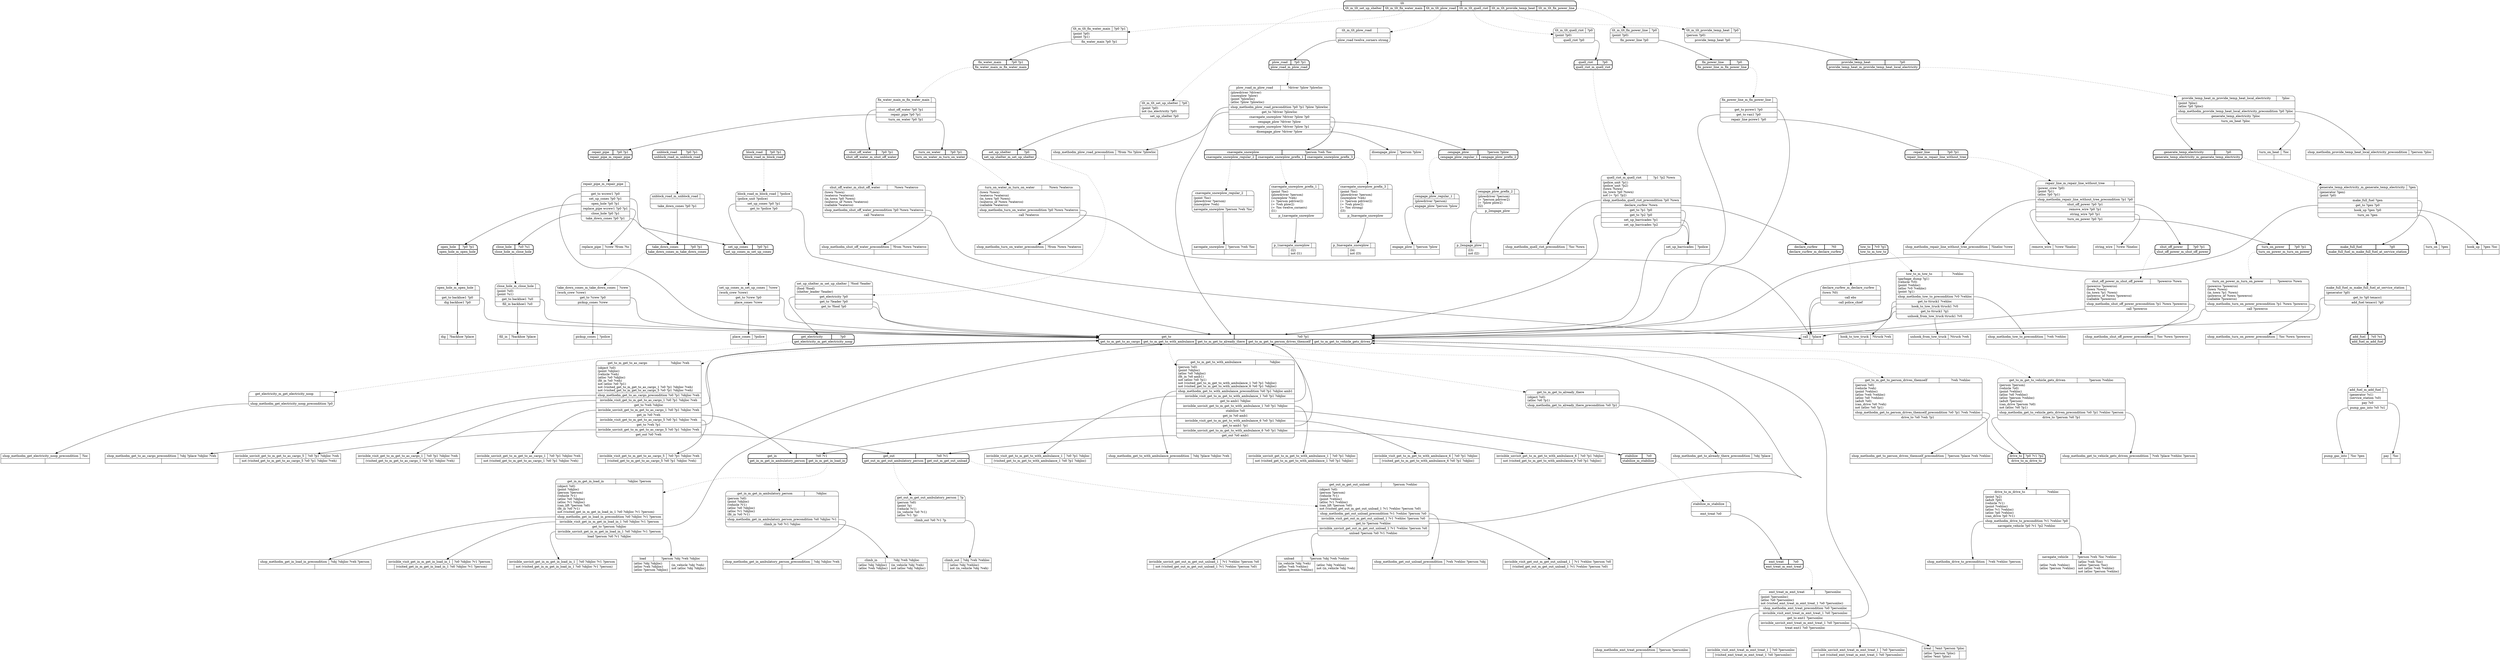 // Generated by Hype
digraph "somedomain" {
  nodesep=1
  ranksep=1
  // Operators
  node [shape=record]
  "navegate_snowplow" [
    label="{{navegate_snowplow|?person ?veh ?loc}|{|}}"
  ]
  "engage_plow" [
    label="{{engage_plow|?person ?plow}|{|}}"
  ]
  "disengage_plow" [
    label="{{disengage_plow|?person ?plow}|{|}}"
  ]
  "navegate_vehicle" [
    label="{{navegate_vehicle|?person ?veh ?loc ?vehloc}|{(atloc ?veh ?vehloc)\l(atloc ?person ?vehloc)\l|(atloc ?veh ?loc)\l(atloc ?person ?loc)\lnot (atloc ?veh ?vehloc)\lnot (atloc ?person ?vehloc)\l}}"
  ]
  "climb_in" [
    label="{{climb_in|?obj ?veh ?objloc}|{(atloc ?obj ?objloc)\l(atloc ?veh ?objloc)\l|(in_vehicle ?obj ?veh)\lnot (atloc ?obj ?objloc)\l}}"
  ]
  "climb_out" [
    label="{{climb_out|?obj ?veh ?vehloc}|{|(atloc ?obj ?vehloc)\lnot (in_vehicle ?obj ?veh)\l}}"
  ]
  "load" [
    label="{{load|?person ?obj ?veh ?objloc}|{(atloc ?obj ?objloc)\l(atloc ?veh ?objloc)\l(atloc ?person ?objloc)\l|(in_vehicle ?obj ?veh)\lnot (atloc ?obj ?objloc)\l}}"
  ]
  "unload" [
    label="{{unload|?person ?obj ?veh ?vehloc}|{(in_vehicle ?obj ?veh)\l(atloc ?veh ?vehloc)\l(atloc ?person ?vehloc)\l|(atloc ?obj ?vehloc)\lnot (in_vehicle ?obj ?veh)\l}}"
  ]
  "treat" [
    label="{{treat|?emt ?person ?ploc}|{(atloc ?person ?ploc)\l(atloc ?emt ?ploc)\l|}}"
  ]
  "call" [
    label="{{call|?place}|{|}}"
  ]
  "remove_wire" [
    label="{{remove_wire|?crew ?lineloc}|{|}}"
  ]
  "string_wire" [
    label="{{string_wire|?crew ?lineloc}|{|}}"
  ]
  "hook_up" [
    label="{{hook_up|?gen ?loc}|{|}}"
  ]
  "turn_on" [
    label="{{turn_on|?gen}|{|}}"
  ]
  "pay" [
    label="{{pay|?loc}|{|}}"
  ]
  "pump_gas_into" [
    label="{{pump_gas_into|?loc ?gen}|{|}}"
  ]
  "turn_on_heat" [
    label="{{turn_on_heat|?loc}|{|}}"
  ]
  "set_up_barricades" [
    label="{{set_up_barricades|?police}|{|}}"
  ]
  "place_cones" [
    label="{{place_cones|?police}|{|}}"
  ]
  "pickup_cones" [
    label="{{pickup_cones|?police}|{|}}"
  ]
  "hook_to_tow_truck" [
    label="{{hook_to_tow_truck|?ttruck ?veh}|{|}}"
  ]
  "unhook_from_tow_truck" [
    label="{{unhook_from_tow_truck|?ttruck ?veh}|{|}}"
  ]
  "dig" [
    label="{{dig|?backhoe ?place}|{|}}"
  ]
  "fill_in" [
    label="{{fill_in|?backhoe ?place}|{|}}"
  ]
  "replace_pipe" [
    label="{{replace_pipe|?crew ?from ?to}|{|}}"
  ]
  "p_1navegate_snowplow" [
    label="{{p_1navegate_snowplow|}|{|(l2)\lnot (l1)\l}}"
  ]
  "p_2engage_plow" [
    label="{{p_2engage_plow|}|{|(l3)\lnot (l2)\l}}"
  ]
  "p_3navegate_snowplow" [
    label="{{p_3navegate_snowplow|}|{|(l4)\lnot (l3)\l}}"
  ]
  "shop_methodm_plow_road_precondition" [
    label="{{shop_methodm_plow_road_precondition|?from ?to ?plow ?plowloc}|{|}}"
  ]
  "shop_methodm_quell_riot_precondition" [
    label="{{shop_methodm_quell_riot_precondition|?loc ?town}|{|}}"
  ]
  "shop_methodm_provide_temp_heat_local_electricity_precondition" [
    label="{{shop_methodm_provide_temp_heat_local_electricity_precondition|?person ?ploc}|{|}}"
  ]
  "shop_methodm_get_electricity_noop_precondition" [
    label="{{shop_methodm_get_electricity_noop_precondition|?loc}|{|}}"
  ]
  "shop_methodm_tow_to_precondition" [
    label="{{shop_methodm_tow_to_precondition|?veh ?vehloc}|{|}}"
  ]
  "shop_methodm_repair_line_without_tree_precondition" [
    label="{{shop_methodm_repair_line_without_tree_precondition|?lineloc ?crew}|{|}}"
  ]
  "shop_methodm_shut_off_power_precondition" [
    label="{{shop_methodm_shut_off_power_precondition|?loc ?town ?powerco}|{|}}"
  ]
  "shop_methodm_turn_on_power_precondition" [
    label="{{shop_methodm_turn_on_power_precondition|?loc ?town ?powerco}|{|}}"
  ]
  "shop_methodm_shut_off_water_precondition" [
    label="{{shop_methodm_shut_off_water_precondition|?from ?town ?waterco}|{|}}"
  ]
  "shop_methodm_turn_on_water_precondition" [
    label="{{shop_methodm_turn_on_water_precondition|?from ?town ?waterco}|{|}}"
  ]
  "shop_methodm_emt_treat_precondition" [
    label="{{shop_methodm_emt_treat_precondition|?person ?personloc}|{|}}"
  ]
  "shop_methodm_get_to_already_there_precondition" [
    label="{{shop_methodm_get_to_already_there_precondition|?obj ?place}|{|}}"
  ]
  "shop_methodm_get_to_person_drives_themself_precondition" [
    label="{{shop_methodm_get_to_person_drives_themself_precondition|?person ?place ?veh ?vehloc}|{|}}"
  ]
  "shop_methodm_get_to_vehicle_gets_driven_precondition" [
    label="{{shop_methodm_get_to_vehicle_gets_driven_precondition|?veh ?place ?vehloc ?person}|{|}}"
  ]
  "shop_methodm_get_to_as_cargo_precondition" [
    label="{{shop_methodm_get_to_as_cargo_precondition|?obj ?place ?objloc ?veh}|{|}}"
  ]
  "shop_methodm_get_to_with_ambulance_precondition" [
    label="{{shop_methodm_get_to_with_ambulance_precondition|?obj ?place ?objloc ?veh}|{|}}"
  ]
  "shop_methodm_drive_to_precondition" [
    label="{{shop_methodm_drive_to_precondition|?veh ?vehloc ?person}|{|}}"
  ]
  "shop_methodm_get_in_ambulatory_person_precondition" [
    label="{{shop_methodm_get_in_ambulatory_person_precondition|?obj ?objloc ?veh}|{|}}"
  ]
  "shop_methodm_get_in_load_in_precondition" [
    label="{{shop_methodm_get_in_load_in_precondition|?obj ?objloc ?veh ?person}|{|}}"
  ]
  "shop_methodm_get_out_unload_precondition" [
    label="{{shop_methodm_get_out_unload_precondition|?veh ?vehloc ?person ?obj}|{|}}"
  ]
  "invisible_visit_get_to_m_get_to_as_cargo_1" [
    label="{{invisible_visit_get_to_m_get_to_as_cargo_1|?o0 ?p1 ?objloc ?veh}|{|(visited_get_to_m_get_to_as_cargo_1 ?o0 ?p1 ?objloc ?veh)\l}}"
  ]
  "invisible_unvisit_get_to_m_get_to_as_cargo_1" [
    label="{{invisible_unvisit_get_to_m_get_to_as_cargo_1|?o0 ?p1 ?objloc ?veh}|{|not (visited_get_to_m_get_to_as_cargo_1 ?o0 ?p1 ?objloc ?veh)\l}}"
  ]
  "invisible_visit_get_in_m_get_in_load_in_1" [
    label="{{invisible_visit_get_in_m_get_in_load_in_1|?o0 ?objloc ?v1 ?person}|{|(visited_get_in_m_get_in_load_in_1 ?o0 ?objloc ?v1 ?person)\l}}"
  ]
  "invisible_unvisit_get_in_m_get_in_load_in_1" [
    label="{{invisible_unvisit_get_in_m_get_in_load_in_1|?o0 ?objloc ?v1 ?person}|{|not (visited_get_in_m_get_in_load_in_1 ?o0 ?objloc ?v1 ?person)\l}}"
  ]
  "invisible_visit_get_to_m_get_to_as_cargo_5" [
    label="{{invisible_visit_get_to_m_get_to_as_cargo_5|?o0 ?p1 ?objloc ?veh}|{|(visited_get_to_m_get_to_as_cargo_5 ?o0 ?p1 ?objloc ?veh)\l}}"
  ]
  "invisible_unvisit_get_to_m_get_to_as_cargo_5" [
    label="{{invisible_unvisit_get_to_m_get_to_as_cargo_5|?o0 ?p1 ?objloc ?veh}|{|not (visited_get_to_m_get_to_as_cargo_5 ?o0 ?p1 ?objloc ?veh)\l}}"
  ]
  "invisible_visit_get_out_m_get_out_unload_1" [
    label="{{invisible_visit_get_out_m_get_out_unload_1|?v1 ?vehloc ?person ?o0}|{|(visited_get_out_m_get_out_unload_1 ?v1 ?vehloc ?person ?o0)\l}}"
  ]
  "invisible_unvisit_get_out_m_get_out_unload_1" [
    label="{{invisible_unvisit_get_out_m_get_out_unload_1|?v1 ?vehloc ?person ?o0}|{|not (visited_get_out_m_get_out_unload_1 ?v1 ?vehloc ?person ?o0)\l}}"
  ]
  "invisible_visit_get_to_m_get_to_with_ambulance_1" [
    label="{{invisible_visit_get_to_m_get_to_with_ambulance_1|?o0 ?p1 ?objloc}|{|(visited_get_to_m_get_to_with_ambulance_1 ?o0 ?p1 ?objloc)\l}}"
  ]
  "invisible_unvisit_get_to_m_get_to_with_ambulance_1" [
    label="{{invisible_unvisit_get_to_m_get_to_with_ambulance_1|?o0 ?p1 ?objloc}|{|not (visited_get_to_m_get_to_with_ambulance_1 ?o0 ?p1 ?objloc)\l}}"
  ]
  "invisible_visit_emt_treat_m_emt_treat_1" [
    label="{{invisible_visit_emt_treat_m_emt_treat_1|?o0 ?personloc}|{|(visited_emt_treat_m_emt_treat_1 ?o0 ?personloc)\l}}"
  ]
  "invisible_unvisit_emt_treat_m_emt_treat_1" [
    label="{{invisible_unvisit_emt_treat_m_emt_treat_1|?o0 ?personloc}|{|not (visited_emt_treat_m_emt_treat_1 ?o0 ?personloc)\l}}"
  ]
  "invisible_visit_get_to_m_get_to_with_ambulance_6" [
    label="{{invisible_visit_get_to_m_get_to_with_ambulance_6|?o0 ?p1 ?objloc}|{|(visited_get_to_m_get_to_with_ambulance_6 ?o0 ?p1 ?objloc)\l}}"
  ]
  "invisible_unvisit_get_to_m_get_to_with_ambulance_6" [
    label="{{invisible_unvisit_get_to_m_get_to_with_ambulance_6|?o0 ?p1 ?objloc}|{|not (visited_get_to_m_get_to_with_ambulance_6 ?o0 ?p1 ?objloc)\l}}"
  ]
  // Methods
  node [shape=Mrecord]
  "tlt" [
    style=bold
    label="{{tlt|}|{<n0>tlt_m_tlt_set_up_shelter|<n1>tlt_m_tlt_fix_water_main|<n2>tlt_m_tlt_plow_road|<n3>tlt_m_tlt_quell_riot|<n4>tlt_m_tlt_provide_temp_heat|<n5>tlt_m_tlt_fix_power_line}}"
  ]
  "label_tlt_m_tlt_set_up_shelter" [
    label="{{tlt_m_tlt_set_up_shelter|?p0}|(point ?p0)\lnot (no_electricity ?p0)\l|<n0>set_up_shelter ?p0}"
  ]
  "tlt":n0 -> "label_tlt_m_tlt_set_up_shelter" [style=dotted]
  "label_tlt_m_tlt_set_up_shelter":n0 -> "set_up_shelter"
  "label_tlt_m_tlt_fix_water_main" [
    label="{{tlt_m_tlt_fix_water_main|?p0 ?p1}|(point ?p0)\l(point ?p1)\l|<n0>fix_water_main ?p0 ?p1}"
  ]
  "tlt":n1 -> "label_tlt_m_tlt_fix_water_main" [style=dotted]
  "label_tlt_m_tlt_fix_water_main":n0 -> "fix_water_main"
  "label_tlt_m_tlt_plow_road" [
    label="{{tlt_m_tlt_plow_road|}||<n0>plow_road twelve_corners strong}"
  ]
  "tlt":n2 -> "label_tlt_m_tlt_plow_road" [style=dotted]
  "label_tlt_m_tlt_plow_road":n0 -> "plow_road"
  "label_tlt_m_tlt_quell_riot" [
    label="{{tlt_m_tlt_quell_riot|?p0}|(point ?p0)\l|<n0>quell_riot ?p0}"
  ]
  "tlt":n3 -> "label_tlt_m_tlt_quell_riot" [style=dotted]
  "label_tlt_m_tlt_quell_riot":n0 -> "quell_riot"
  "label_tlt_m_tlt_provide_temp_heat" [
    label="{{tlt_m_tlt_provide_temp_heat|?p0}|(person ?p0)\l|<n0>provide_temp_heat ?p0}"
  ]
  "tlt":n4 -> "label_tlt_m_tlt_provide_temp_heat" [style=dotted]
  "label_tlt_m_tlt_provide_temp_heat":n0 -> "provide_temp_heat"
  "label_tlt_m_tlt_fix_power_line" [
    label="{{tlt_m_tlt_fix_power_line|?p0}|(point ?p0)\l|<n0>fix_power_line ?p0}"
  ]
  "tlt":n5 -> "label_tlt_m_tlt_fix_power_line" [style=dotted]
  "label_tlt_m_tlt_fix_power_line":n0 -> "fix_power_line"
  "set_up_shelter" [
    style=bold
    label="{{set_up_shelter|?p0}|{<n0>set_up_shelter_m_set_up_shelter}}"
  ]
  "label_set_up_shelter_m_set_up_shelter" [
    label="{{set_up_shelter_m_set_up_shelter|?food ?leader}|(food ?food)\l(shelter_leader ?leader)\l|<n0>get_electricity ?p0|<n1>get_to ?leader ?p0|<n2>get_to ?food ?p0}"
  ]
  "set_up_shelter":n0 -> "label_set_up_shelter_m_set_up_shelter" [style=dotted]
  "label_set_up_shelter_m_set_up_shelter":n0 -> "get_electricity"
  "label_set_up_shelter_m_set_up_shelter":n1 -> "get_to"
  "label_set_up_shelter_m_set_up_shelter":n2 -> "get_to"
  "fix_water_main" [
    style=bold
    label="{{fix_water_main|?p0 ?p1}|{<n0>fix_water_main_m_fix_water_main}}"
  ]
  "label_fix_water_main_m_fix_water_main" [
    label="{{fix_water_main_m_fix_water_main|}||<n0>shut_off_water ?p0 ?p1|<n1>repair_pipe ?p0 ?p1|<n2>turn_on_water ?p0 ?p1}"
  ]
  "fix_water_main":n0 -> "label_fix_water_main_m_fix_water_main" [style=dotted]
  "label_fix_water_main_m_fix_water_main":n0 -> "shut_off_water"
  "label_fix_water_main_m_fix_water_main":n1 -> "repair_pipe"
  "label_fix_water_main_m_fix_water_main":n2 -> "turn_on_water"
  "plow_road" [
    style=bold
    label="{{plow_road|?p0 ?p1}|{<n0>plow_road_m_plow_road}}"
  ]
  "label_plow_road_m_plow_road" [
    label="{{plow_road_m_plow_road|?driver ?plow ?plowloc}|(plowdriver ?driver)\l(snowplow ?plow)\l(point ?plowloc)\l(atloc ?plow ?plowloc)\l|<n0>shop_methodm_plow_road_precondition ?p0 ?p1 ?plow ?plowloc|<n1>get_to ?driver ?plowloc|<n2>cnavegate_snowplow ?driver ?plow ?p0|<n3>cengage_plow ?driver ?plow|<n4>cnavegate_snowplow ?driver ?plow ?p1|<n5>disengage_plow ?driver ?plow}"
  ]
  "plow_road":n0 -> "label_plow_road_m_plow_road" [style=dotted]
  "label_plow_road_m_plow_road":n0 -> "shop_methodm_plow_road_precondition"
  "label_plow_road_m_plow_road":n1 -> "get_to"
  "label_plow_road_m_plow_road":n2 -> "cnavegate_snowplow"
  "label_plow_road_m_plow_road":n3 -> "cengage_plow"
  "label_plow_road_m_plow_road":n4 -> "cnavegate_snowplow"
  "label_plow_road_m_plow_road":n5 -> "disengage_plow"
  "quell_riot" [
    style=bold
    label="{{quell_riot|?p0}|{<n0>quell_riot_m_quell_riot}}"
  ]
  "label_quell_riot_m_quell_riot" [
    label="{{quell_riot_m_quell_riot|?p1 ?p2 ?town}|(police_unit ?p1)\l(police_unit ?p2)\l(town ?town)\l(in_town ?p0 ?town)\lnot (= ?p1 ?p2)\l|<n0>shop_methodm_quell_riot_precondition ?p0 ?town|<n1>declare_curfew ?town|<n2>get_to ?p1 ?p0|<n3>get_to ?p2 ?p0|<n4>set_up_barricades ?p1|<n5>set_up_barricades ?p2}"
  ]
  "quell_riot":n0 -> "label_quell_riot_m_quell_riot" [style=dotted]
  "label_quell_riot_m_quell_riot":n0 -> "shop_methodm_quell_riot_precondition"
  "label_quell_riot_m_quell_riot":n1 -> "declare_curfew"
  "label_quell_riot_m_quell_riot":n2 -> "get_to"
  "label_quell_riot_m_quell_riot":n3 -> "get_to"
  "label_quell_riot_m_quell_riot":n4 -> "set_up_barricades"
  "label_quell_riot_m_quell_riot":n5 -> "set_up_barricades"
  "provide_temp_heat" [
    style=bold
    label="{{provide_temp_heat|?p0}|{<n0>provide_temp_heat_m_provide_temp_heat_local_electricity}}"
  ]
  "label_provide_temp_heat_m_provide_temp_heat_local_electricity" [
    label="{{provide_temp_heat_m_provide_temp_heat_local_electricity|?ploc}|(point ?ploc)\l(atloc ?p0 ?ploc)\l|<n0>shop_methodm_provide_temp_heat_local_electricity_precondition ?p0 ?ploc|<n1>generate_temp_electricity ?ploc|<n2>turn_on_heat ?ploc}"
  ]
  "provide_temp_heat":n0 -> "label_provide_temp_heat_m_provide_temp_heat_local_electricity" [style=dotted]
  "label_provide_temp_heat_m_provide_temp_heat_local_electricity":n0 -> "shop_methodm_provide_temp_heat_local_electricity_precondition"
  "label_provide_temp_heat_m_provide_temp_heat_local_electricity":n1 -> "generate_temp_electricity"
  "label_provide_temp_heat_m_provide_temp_heat_local_electricity":n2 -> "turn_on_heat"
  "fix_power_line" [
    style=bold
    label="{{fix_power_line|?p0}|{<n0>fix_power_line_m_fix_power_line}}"
  ]
  "label_fix_power_line_m_fix_power_line" [
    label="{{fix_power_line_m_fix_power_line|}||<n0>get_to pcrew1 ?p0|<n1>get_to van1 ?p0|<n2>repair_line pcrew1 ?p0}"
  ]
  "fix_power_line":n0 -> "label_fix_power_line_m_fix_power_line" [style=dotted]
  "label_fix_power_line_m_fix_power_line":n0 -> "get_to"
  "label_fix_power_line_m_fix_power_line":n1 -> "get_to"
  "label_fix_power_line_m_fix_power_line":n2 -> "repair_line"
  "turn_on_power" [
    style=bold
    label="{{turn_on_power|?p0 ?p1}|{<n0>turn_on_power_m_turn_on_power}}"
  ]
  "label_turn_on_power_m_turn_on_power" [
    label="{{turn_on_power_m_turn_on_power|?powerco ?town}|(powerco ?powerco)\l(town ?town)\l(in_town ?p1 ?town)\l(powerco_of ?town ?powerco)\l(callable ?powerco)\l|<n0>shop_methodm_turn_on_power_precondition ?p1 ?town ?powerco|<n1>call ?powerco}"
  ]
  "turn_on_power":n0 -> "label_turn_on_power_m_turn_on_power" [style=dotted]
  "label_turn_on_power_m_turn_on_power":n0 -> "shop_methodm_turn_on_power_precondition"
  "label_turn_on_power_m_turn_on_power":n1 -> "call"
  "close_hole" [
    style=bold
    label="{{close_hole|?u0 ?u1}|{<n0>close_hole_m_close_hole}}"
  ]
  "label_close_hole_m_close_hole" [
    label="{{close_hole_m_close_hole|}|(point ?u0)\l(point ?u1)\l|<n0>get_to backhoe1 ?u0|<n1>fill_in backhoe1 ?u0}"
  ]
  "close_hole":n0 -> "label_close_hole_m_close_hole" [style=dotted]
  "label_close_hole_m_close_hole":n0 -> "get_to"
  "label_close_hole_m_close_hole":n1 -> "fill_in"
  "set_up_cones" [
    style=bold
    label="{{set_up_cones|?p0 ?p1}|{<n0>set_up_cones_m_set_up_cones}}"
  ]
  "label_set_up_cones_m_set_up_cones" [
    label="{{set_up_cones_m_set_up_cones|?crew}|(work_crew ?crew)\l|<n0>get_to ?crew ?p0|<n1>place_cones ?crew}"
  ]
  "set_up_cones":n0 -> "label_set_up_cones_m_set_up_cones" [style=dotted]
  "label_set_up_cones_m_set_up_cones":n0 -> "get_to"
  "label_set_up_cones_m_set_up_cones":n1 -> "place_cones"
  "get_in" [
    style=bold
    label="{{get_in|?o0 ?v1}|{<n0>get_in_m_get_in_ambulatory_person|<n1>get_in_m_get_in_load_in}}"
  ]
  "label_get_in_m_get_in_ambulatory_person" [
    label="{{get_in_m_get_in_ambulatory_person|?objloc}|(person ?o0)\l(point ?objloc)\l(vehicle ?v1)\l(atloc ?o0 ?objloc)\l(atloc ?v1 ?objloc)\l(fit_in ?o0 ?v1)\l|<n0>shop_methodm_get_in_ambulatory_person_precondition ?o0 ?objloc ?v1|<n1>climb_in ?o0 ?v1 ?objloc}"
  ]
  "get_in":n0 -> "label_get_in_m_get_in_ambulatory_person" [style=dotted]
  "label_get_in_m_get_in_ambulatory_person":n0 -> "shop_methodm_get_in_ambulatory_person_precondition"
  "label_get_in_m_get_in_ambulatory_person":n1 -> "climb_in"
  "label_get_in_m_get_in_load_in" [
    label="{{get_in_m_get_in_load_in|?objloc ?person}|(object ?o0)\l(point ?objloc)\l(person ?person)\l(vehicle ?v1)\l(atloc ?o0 ?objloc)\l(atloc ?v1 ?objloc)\l(can_lift ?person ?o0)\l(fit_in ?o0 ?v1)\lnot (visited_get_in_m_get_in_load_in_1 ?o0 ?objloc ?v1 ?person)\l|<n0>shop_methodm_get_in_load_in_precondition ?o0 ?objloc ?v1 ?person|<n1>invisible_visit_get_in_m_get_in_load_in_1 ?o0 ?objloc ?v1 ?person|<n2>get_to ?person ?objloc|<n3>invisible_unvisit_get_in_m_get_in_load_in_1 ?o0 ?objloc ?v1 ?person|<n4>load ?person ?o0 ?v1 ?objloc}"
  ]
  "get_in":n1 -> "label_get_in_m_get_in_load_in" [style=dotted]
  "label_get_in_m_get_in_load_in":n0 -> "shop_methodm_get_in_load_in_precondition"
  "label_get_in_m_get_in_load_in":n1 -> "invisible_visit_get_in_m_get_in_load_in_1"
  "label_get_in_m_get_in_load_in":n2 -> "get_to"
  "label_get_in_m_get_in_load_in":n3 -> "invisible_unvisit_get_in_m_get_in_load_in_1"
  "label_get_in_m_get_in_load_in":n4 -> "load"
  "get_to" [
    style=bold
    label="{{get_to|?o0 ?p1}|{<n0>get_to_m_get_to_as_cargo|<n1>get_to_m_get_to_with_ambulance|<n2>get_to_m_get_to_already_there|<n3>get_to_m_get_to_person_drives_themself|<n4>get_to_m_get_to_vehicle_gets_driven}}"
  ]
  "label_get_to_m_get_to_as_cargo" [
    label="{{get_to_m_get_to_as_cargo|?objloc ?veh}|(object ?o0)\l(point ?objloc)\l(vehicle ?veh)\l(atloc ?o0 ?objloc)\l(fit_in ?o0 ?veh)\lnot (atloc ?o0 ?p1)\lnot (visited_get_to_m_get_to_as_cargo_1 ?o0 ?p1 ?objloc ?veh)\lnot (visited_get_to_m_get_to_as_cargo_5 ?o0 ?p1 ?objloc ?veh)\l|<n0>shop_methodm_get_to_as_cargo_precondition ?o0 ?p1 ?objloc ?veh|<n1>invisible_visit_get_to_m_get_to_as_cargo_1 ?o0 ?p1 ?objloc ?veh|<n2>get_to ?veh ?objloc|<n3>invisible_unvisit_get_to_m_get_to_as_cargo_1 ?o0 ?p1 ?objloc ?veh|<n4>get_in ?o0 ?veh|<n5>invisible_visit_get_to_m_get_to_as_cargo_5 ?o0 ?p1 ?objloc ?veh|<n6>get_to ?veh ?p1|<n7>invisible_unvisit_get_to_m_get_to_as_cargo_5 ?o0 ?p1 ?objloc ?veh|<n8>get_out ?o0 ?veh}"
  ]
  "get_to":n0 -> "label_get_to_m_get_to_as_cargo" [style=dotted]
  "label_get_to_m_get_to_as_cargo":n0 -> "shop_methodm_get_to_as_cargo_precondition"
  "label_get_to_m_get_to_as_cargo":n1 -> "invisible_visit_get_to_m_get_to_as_cargo_1"
  "label_get_to_m_get_to_as_cargo":n2 -> "get_to"
  "label_get_to_m_get_to_as_cargo":n3 -> "invisible_unvisit_get_to_m_get_to_as_cargo_1"
  "label_get_to_m_get_to_as_cargo":n4 -> "get_in"
  "label_get_to_m_get_to_as_cargo":n5 -> "invisible_visit_get_to_m_get_to_as_cargo_5"
  "label_get_to_m_get_to_as_cargo":n6 -> "get_to"
  "label_get_to_m_get_to_as_cargo":n7 -> "invisible_unvisit_get_to_m_get_to_as_cargo_5"
  "label_get_to_m_get_to_as_cargo":n8 -> "get_out"
  "label_get_to_m_get_to_with_ambulance" [
    label="{{get_to_m_get_to_with_ambulance|?objloc}|(person ?o0)\l(point ?objloc)\l(atloc ?o0 ?objloc)\l(fit_in ?o0 amb1)\lnot (atloc ?o0 ?p1)\lnot (visited_get_to_m_get_to_with_ambulance_1 ?o0 ?p1 ?objloc)\lnot (visited_get_to_m_get_to_with_ambulance_6 ?o0 ?p1 ?objloc)\l|<n0>shop_methodm_get_to_with_ambulance_precondition ?o0 ?p1 ?objloc amb1|<n1>invisible_visit_get_to_m_get_to_with_ambulance_1 ?o0 ?p1 ?objloc|<n2>get_to amb1 ?objloc|<n3>invisible_unvisit_get_to_m_get_to_with_ambulance_1 ?o0 ?p1 ?objloc|<n4>stabilize ?o0|<n5>get_in ?o0 amb1|<n6>invisible_visit_get_to_m_get_to_with_ambulance_6 ?o0 ?p1 ?objloc|<n7>get_to amb1 ?p1|<n8>invisible_unvisit_get_to_m_get_to_with_ambulance_6 ?o0 ?p1 ?objloc|<n9>get_out ?o0 amb1}"
  ]
  "get_to":n1 -> "label_get_to_m_get_to_with_ambulance" [style=dotted]
  "label_get_to_m_get_to_with_ambulance":n0 -> "shop_methodm_get_to_with_ambulance_precondition"
  "label_get_to_m_get_to_with_ambulance":n1 -> "invisible_visit_get_to_m_get_to_with_ambulance_1"
  "label_get_to_m_get_to_with_ambulance":n2 -> "get_to"
  "label_get_to_m_get_to_with_ambulance":n3 -> "invisible_unvisit_get_to_m_get_to_with_ambulance_1"
  "label_get_to_m_get_to_with_ambulance":n4 -> "stabilize"
  "label_get_to_m_get_to_with_ambulance":n5 -> "get_in"
  "label_get_to_m_get_to_with_ambulance":n6 -> "invisible_visit_get_to_m_get_to_with_ambulance_6"
  "label_get_to_m_get_to_with_ambulance":n7 -> "get_to"
  "label_get_to_m_get_to_with_ambulance":n8 -> "invisible_unvisit_get_to_m_get_to_with_ambulance_6"
  "label_get_to_m_get_to_with_ambulance":n9 -> "get_out"
  "label_get_to_m_get_to_already_there" [
    label="{{get_to_m_get_to_already_there|}|(object ?o0)\l(atloc ?o0 ?p1)\l|<n0>shop_methodm_get_to_already_there_precondition ?o0 ?p1}"
  ]
  "get_to":n2 -> "label_get_to_m_get_to_already_there" [style=dotted]
  "label_get_to_m_get_to_already_there":n0 -> "shop_methodm_get_to_already_there_precondition"
  "label_get_to_m_get_to_person_drives_themself" [
    label="{{get_to_m_get_to_person_drives_themself|?veh ?vehloc}|(person ?o0)\l(vehicle ?veh)\l(point ?vehloc)\l(atloc ?veh ?vehloc)\l(atloc ?o0 ?vehloc)\l(adult ?o0)\l(can_drive ?o0 ?veh)\lnot (atloc ?o0 ?p1)\l|<n0>shop_methodm_get_to_person_drives_themself_precondition ?o0 ?p1 ?veh ?vehloc|<n1>drive_to ?o0 ?veh ?p1}"
  ]
  "get_to":n3 -> "label_get_to_m_get_to_person_drives_themself" [style=dotted]
  "label_get_to_m_get_to_person_drives_themself":n0 -> "shop_methodm_get_to_person_drives_themself_precondition"
  "label_get_to_m_get_to_person_drives_themself":n1 -> "drive_to"
  "label_get_to_m_get_to_vehicle_gets_driven" [
    label="{{get_to_m_get_to_vehicle_gets_driven|?person ?vehloc}|(person ?person)\l(vehicle ?o0)\l(point ?vehloc)\l(atloc ?o0 ?vehloc)\l(atloc ?person ?vehloc)\l(adult ?person)\l(can_drive ?person ?o0)\lnot (atloc ?o0 ?p1)\l|<n0>shop_methodm_get_to_vehicle_gets_driven_precondition ?o0 ?p1 ?vehloc ?person|<n1>drive_to ?person ?o0 ?p1}"
  ]
  "get_to":n4 -> "label_get_to_m_get_to_vehicle_gets_driven" [style=dotted]
  "label_get_to_m_get_to_vehicle_gets_driven":n0 -> "shop_methodm_get_to_vehicle_gets_driven_precondition"
  "label_get_to_m_get_to_vehicle_gets_driven":n1 -> "drive_to"
  "block_road" [
    style=bold
    label="{{block_road|?p0 ?p1}|{<n0>block_road_m_block_road}}"
  ]
  "label_block_road_m_block_road" [
    label="{{block_road_m_block_road|?police}|(police_unit ?police)\l|<n0>set_up_cones ?p0 ?p1|<n1>get_to ?police ?p0}"
  ]
  "block_road":n0 -> "label_block_road_m_block_road" [style=dotted]
  "label_block_road_m_block_road":n0 -> "set_up_cones"
  "label_block_road_m_block_road":n1 -> "get_to"
  "take_down_cones" [
    style=bold
    label="{{take_down_cones|?p0 ?p1}|{<n0>take_down_cones_m_take_down_cones}}"
  ]
  "label_take_down_cones_m_take_down_cones" [
    label="{{take_down_cones_m_take_down_cones|?crew}|(work_crew ?crew)\l|<n0>get_to ?crew ?p0|<n1>pickup_cones ?crew}"
  ]
  "take_down_cones":n0 -> "label_take_down_cones_m_take_down_cones" [style=dotted]
  "label_take_down_cones_m_take_down_cones":n0 -> "get_to"
  "label_take_down_cones_m_take_down_cones":n1 -> "pickup_cones"
  "shut_off_power" [
    style=bold
    label="{{shut_off_power|?p0 ?p1}|{<n0>shut_off_power_m_shut_off_power}}"
  ]
  "label_shut_off_power_m_shut_off_power" [
    label="{{shut_off_power_m_shut_off_power|?powerco ?town}|(powerco ?powerco)\l(town ?town)\l(in_town ?p1 ?town)\l(powerco_of ?town ?powerco)\l(callable ?powerco)\l|<n0>shop_methodm_shut_off_power_precondition ?p1 ?town ?powerco|<n1>call ?powerco}"
  ]
  "shut_off_power":n0 -> "label_shut_off_power_m_shut_off_power" [style=dotted]
  "label_shut_off_power_m_shut_off_power":n0 -> "shop_methodm_shut_off_power_precondition"
  "label_shut_off_power_m_shut_off_power":n1 -> "call"
  "open_hole" [
    style=bold
    label="{{open_hole|?p0 ?p1}|{<n0>open_hole_m_open_hole}}"
  ]
  "label_open_hole_m_open_hole" [
    label="{{open_hole_m_open_hole|}||<n0>get_to backhoe1 ?p0|<n1>dig backhoe1 ?p0}"
  ]
  "open_hole":n0 -> "label_open_hole_m_open_hole" [style=dotted]
  "label_open_hole_m_open_hole":n0 -> "get_to"
  "label_open_hole_m_open_hole":n1 -> "dig"
  "declare_curfew" [
    style=bold
    label="{{declare_curfew|?t0}|{<n0>declare_curfew_m_declare_curfew}}"
  ]
  "label_declare_curfew_m_declare_curfew" [
    label="{{declare_curfew_m_declare_curfew|}|(town ?t0)\l|<n0>call ebs|<n1>call police_chief}"
  ]
  "declare_curfew":n0 -> "label_declare_curfew_m_declare_curfew" [style=dotted]
  "label_declare_curfew_m_declare_curfew":n0 -> "call"
  "label_declare_curfew_m_declare_curfew":n1 -> "call"
  "turn_on_water" [
    style=bold
    label="{{turn_on_water|?p0 ?p1}|{<n0>turn_on_water_m_turn_on_water}}"
  ]
  "label_turn_on_water_m_turn_on_water" [
    label="{{turn_on_water_m_turn_on_water|?town ?waterco}|(town ?town)\l(waterco ?waterco)\l(in_town ?p0 ?town)\l(waterco_of ?town ?waterco)\l(callable ?waterco)\l|<n0>shop_methodm_turn_on_water_precondition ?p0 ?town ?waterco|<n1>call ?waterco}"
  ]
  "turn_on_water":n0 -> "label_turn_on_water_m_turn_on_water" [style=dotted]
  "label_turn_on_water_m_turn_on_water":n0 -> "shop_methodm_turn_on_water_precondition"
  "label_turn_on_water_m_turn_on_water":n1 -> "call"
  "shut_off_water" [
    style=bold
    label="{{shut_off_water|?p0 ?p1}|{<n0>shut_off_water_m_shut_off_water}}"
  ]
  "label_shut_off_water_m_shut_off_water" [
    label="{{shut_off_water_m_shut_off_water|?town ?waterco}|(town ?town)\l(waterco ?waterco)\l(in_town ?p0 ?town)\l(waterco_of ?town ?waterco)\l(callable ?waterco)\l|<n0>shop_methodm_shut_off_water_precondition ?p0 ?town ?waterco|<n1>call ?waterco}"
  ]
  "shut_off_water":n0 -> "label_shut_off_water_m_shut_off_water" [style=dotted]
  "label_shut_off_water_m_shut_off_water":n0 -> "shop_methodm_shut_off_water_precondition"
  "label_shut_off_water_m_shut_off_water":n1 -> "call"
  "drive_to" [
    style=bold
    label="{{drive_to|?p0 ?v1 ?p2}|{<n0>drive_to_m_drive_to}}"
  ]
  "label_drive_to_m_drive_to" [
    label="{{drive_to_m_drive_to|?vehloc}|(point ?p2)\l(adult ?p0)\l(vehicle ?v1)\l(point ?vehloc)\l(atloc ?v1 ?vehloc)\l(atloc ?p0 ?vehloc)\l(can_drive ?p0 ?v1)\l|<n0>shop_methodm_drive_to_precondition ?v1 ?vehloc ?p0|<n1>navegate_vehicle ?p0 ?v1 ?p2 ?vehloc}"
  ]
  "drive_to":n0 -> "label_drive_to_m_drive_to" [style=dotted]
  "label_drive_to_m_drive_to":n0 -> "shop_methodm_drive_to_precondition"
  "label_drive_to_m_drive_to":n1 -> "navegate_vehicle"
  "stabilize" [
    style=bold
    label="{{stabilize|?o0}|{<n0>stabilize_m_stabilize}}"
  ]
  "label_stabilize_m_stabilize" [
    label="{{stabilize_m_stabilize|}||<n0>emt_treat ?o0}"
  ]
  "stabilize":n0 -> "label_stabilize_m_stabilize" [style=dotted]
  "label_stabilize_m_stabilize":n0 -> "emt_treat"
  "unblock_road" [
    style=bold
    label="{{unblock_road|?p0 ?p1}|{<n0>unblock_road_m_unblock_road}}"
  ]
  "label_unblock_road_m_unblock_road" [
    label="{{unblock_road_m_unblock_road|}||<n0>take_down_cones ?p0 ?p1}"
  ]
  "unblock_road":n0 -> "label_unblock_road_m_unblock_road" [style=dotted]
  "label_unblock_road_m_unblock_road":n0 -> "take_down_cones"
  "tow_to" [
    style=bold
    label="{{tow_to|?v0 ?g1}|{<n0>tow_to_m_tow_to}}"
  ]
  "label_tow_to_m_tow_to" [
    label="{{tow_to_m_tow_to|?vehloc}|(garbage_dump ?g1)\l(vehicle ?v0)\l(point ?vehloc)\l(atloc ?v0 ?vehloc)\l(point ?g1)\l|<n0>shop_methodm_tow_to_precondition ?v0 ?vehloc|<n1>get_to ttruck1 ?vehloc|<n2>hook_to_tow_truck ttruck1 ?v0|<n3>get_to ttruck1 ?g1|<n4>unhook_from_tow_truck ttruck1 ?v0}"
  ]
  "tow_to":n0 -> "label_tow_to_m_tow_to" [style=dotted]
  "label_tow_to_m_tow_to":n0 -> "shop_methodm_tow_to_precondition"
  "label_tow_to_m_tow_to":n1 -> "get_to"
  "label_tow_to_m_tow_to":n2 -> "hook_to_tow_truck"
  "label_tow_to_m_tow_to":n3 -> "get_to"
  "label_tow_to_m_tow_to":n4 -> "unhook_from_tow_truck"
  "repair_line" [
    style=bold
    label="{{repair_line|?p0 ?p1}|{<n0>repair_line_m_repair_line_without_tree}}"
  ]
  "label_repair_line_m_repair_line_without_tree" [
    label="{{repair_line_m_repair_line_without_tree|}|(power_crew ?p0)\l(point ?p1)\l(atloc ?p0 ?p1)\l|<n0>shop_methodm_repair_line_without_tree_precondition ?p1 ?p0|<n1>shut_off_power ?p0 ?p1|<n2>remove_wire ?p0 ?p1|<n3>string_wire ?p0 ?p1|<n4>turn_on_power ?p0 ?p1}"
  ]
  "repair_line":n0 -> "label_repair_line_m_repair_line_without_tree" [style=dotted]
  "label_repair_line_m_repair_line_without_tree":n0 -> "shop_methodm_repair_line_without_tree_precondition"
  "label_repair_line_m_repair_line_without_tree":n1 -> "shut_off_power"
  "label_repair_line_m_repair_line_without_tree":n2 -> "remove_wire"
  "label_repair_line_m_repair_line_without_tree":n3 -> "string_wire"
  "label_repair_line_m_repair_line_without_tree":n4 -> "turn_on_power"
  "add_fuel" [
    style=bold
    label="{{add_fuel|?s0 ?o1}|{<n0>add_fuel_m_add_fuel}}"
  ]
  "label_add_fuel_m_add_fuel" [
    label="{{add_fuel_m_add_fuel|}|(generator ?o1)\l(service_station ?s0)\l|<n0>pay ?s0|<n1>pump_gas_into ?s0 ?o1}"
  ]
  "add_fuel":n0 -> "label_add_fuel_m_add_fuel" [style=dotted]
  "label_add_fuel_m_add_fuel":n0 -> "pay"
  "label_add_fuel_m_add_fuel":n1 -> "pump_gas_into"
  "get_out" [
    style=bold
    label="{{get_out|?o0 ?v1}|{<n0>get_out_m_get_out_ambulatory_person|<n1>get_out_m_get_out_unload}}"
  ]
  "label_get_out_m_get_out_ambulatory_person" [
    label="{{get_out_m_get_out_ambulatory_person|?p}|(person ?o0)\l(point ?p)\l(vehicle ?v1)\l(in_vehicle ?o0 ?v1)\l(atloc ?v1 ?p)\l|<n0>climb_out ?o0 ?v1 ?p}"
  ]
  "get_out":n0 -> "label_get_out_m_get_out_ambulatory_person" [style=dotted]
  "label_get_out_m_get_out_ambulatory_person":n0 -> "climb_out"
  "label_get_out_m_get_out_unload" [
    label="{{get_out_m_get_out_unload|?person ?vehloc}|(object ?o0)\l(person ?person)\l(vehicle ?v1)\l(point ?vehloc)\l(atloc ?v1 ?vehloc)\l(can_lift ?person ?o0)\lnot (visited_get_out_m_get_out_unload_1 ?v1 ?vehloc ?person ?o0)\l|<n0>shop_methodm_get_out_unload_precondition ?v1 ?vehloc ?person ?o0|<n1>invisible_visit_get_out_m_get_out_unload_1 ?v1 ?vehloc ?person ?o0|<n2>get_to ?person ?vehloc|<n3>invisible_unvisit_get_out_m_get_out_unload_1 ?v1 ?vehloc ?person ?o0|<n4>unload ?person ?o0 ?v1 ?vehloc}"
  ]
  "get_out":n1 -> "label_get_out_m_get_out_unload" [style=dotted]
  "label_get_out_m_get_out_unload":n0 -> "shop_methodm_get_out_unload_precondition"
  "label_get_out_m_get_out_unload":n1 -> "invisible_visit_get_out_m_get_out_unload_1"
  "label_get_out_m_get_out_unload":n2 -> "get_to"
  "label_get_out_m_get_out_unload":n3 -> "invisible_unvisit_get_out_m_get_out_unload_1"
  "label_get_out_m_get_out_unload":n4 -> "unload"
  "repair_pipe" [
    style=bold
    label="{{repair_pipe|?p0 ?p1}|{<n0>repair_pipe_m_repair_pipe}}"
  ]
  "label_repair_pipe_m_repair_pipe" [
    label="{{repair_pipe_m_repair_pipe|}||<n0>get_to wcrew1 ?p0|<n1>set_up_cones ?p0 ?p1|<n2>open_hole ?p0 ?p1|<n3>replace_pipe wcrew1 ?p0 ?p1|<n4>close_hole ?p0 ?p1|<n5>take_down_cones ?p0 ?p1}"
  ]
  "repair_pipe":n0 -> "label_repair_pipe_m_repair_pipe" [style=dotted]
  "label_repair_pipe_m_repair_pipe":n0 -> "get_to"
  "label_repair_pipe_m_repair_pipe":n1 -> "set_up_cones"
  "label_repair_pipe_m_repair_pipe":n2 -> "open_hole"
  "label_repair_pipe_m_repair_pipe":n3 -> "replace_pipe"
  "label_repair_pipe_m_repair_pipe":n4 -> "close_hole"
  "label_repair_pipe_m_repair_pipe":n5 -> "take_down_cones"
  "get_electricity" [
    style=bold
    label="{{get_electricity|?p0}|{<n0>get_electricity_m_get_electricity_noop}}"
  ]
  "label_get_electricity_m_get_electricity_noop" [
    label="{{get_electricity_m_get_electricity_noop|}||<n0>shop_methodm_get_electricity_noop_precondition ?p0}"
  ]
  "get_electricity":n0 -> "label_get_electricity_m_get_electricity_noop" [style=dotted]
  "label_get_electricity_m_get_electricity_noop":n0 -> "shop_methodm_get_electricity_noop_precondition"
  "generate_temp_electricity" [
    style=bold
    label="{{generate_temp_electricity|?p0}|{<n0>generate_temp_electricity_m_generate_temp_electricity}}"
  ]
  "label_generate_temp_electricity_m_generate_temp_electricity" [
    label="{{generate_temp_electricity_m_generate_temp_electricity|?gen}|(generator ?gen)\l(point ?p0)\l|<n0>make_full_fuel ?gen|<n1>get_to ?gen ?p0|<n2>hook_up ?gen ?p0|<n3>turn_on ?gen}"
  ]
  "generate_temp_electricity":n0 -> "label_generate_temp_electricity_m_generate_temp_electricity" [style=dotted]
  "label_generate_temp_electricity_m_generate_temp_electricity":n0 -> "make_full_fuel"
  "label_generate_temp_electricity_m_generate_temp_electricity":n1 -> "get_to"
  "label_generate_temp_electricity_m_generate_temp_electricity":n2 -> "hook_up"
  "label_generate_temp_electricity_m_generate_temp_electricity":n3 -> "turn_on"
  "emt_treat" [
    style=bold
    label="{{emt_treat|?o0}|{<n0>emt_treat_m_emt_treat}}"
  ]
  "label_emt_treat_m_emt_treat" [
    label="{{emt_treat_m_emt_treat|?personloc}|(point ?personloc)\l(atloc ?o0 ?personloc)\lnot (visited_emt_treat_m_emt_treat_1 ?o0 ?personloc)\l|<n0>shop_methodm_emt_treat_precondition ?o0 ?personloc|<n1>invisible_visit_emt_treat_m_emt_treat_1 ?o0 ?personloc|<n2>get_to emt1 ?personloc|<n3>invisible_unvisit_emt_treat_m_emt_treat_1 ?o0 ?personloc|<n4>treat emt1 ?o0 ?personloc}"
  ]
  "emt_treat":n0 -> "label_emt_treat_m_emt_treat" [style=dotted]
  "label_emt_treat_m_emt_treat":n0 -> "shop_methodm_emt_treat_precondition"
  "label_emt_treat_m_emt_treat":n1 -> "invisible_visit_emt_treat_m_emt_treat_1"
  "label_emt_treat_m_emt_treat":n2 -> "get_to"
  "label_emt_treat_m_emt_treat":n3 -> "invisible_unvisit_emt_treat_m_emt_treat_1"
  "label_emt_treat_m_emt_treat":n4 -> "treat"
  "make_full_fuel" [
    style=bold
    label="{{make_full_fuel|?g0}|{<n0>make_full_fuel_m_make_full_fuel_at_service_station}}"
  ]
  "label_make_full_fuel_m_make_full_fuel_at_service_station" [
    label="{{make_full_fuel_m_make_full_fuel_at_service_station|}|(generator ?g0)\l|<n0>get_to ?g0 texaco1|<n1>add_fuel texaco1 ?g0}"
  ]
  "make_full_fuel":n0 -> "label_make_full_fuel_m_make_full_fuel_at_service_station" [style=dotted]
  "label_make_full_fuel_m_make_full_fuel_at_service_station":n0 -> "get_to"
  "label_make_full_fuel_m_make_full_fuel_at_service_station":n1 -> "add_fuel"
  "cnavegate_snowplow" [
    style=bold
    label="{{cnavegate_snowplow|?person ?veh ?loc}|{<n0>cnavegate_snowplow_regular_2|<n1>cnavegate_snowplow_prefix_1|<n2>cnavegate_snowplow_prefix_3}}"
  ]
  "label_cnavegate_snowplow_regular_2" [
    label="{{cnavegate_snowplow_regular_2|}|(point ?loc)\l(plowdriver ?person)\l(snowplow ?veh)\l|<n0>navegate_snowplow ?person ?veh ?loc}"
  ]
  "cnavegate_snowplow":n0 -> "label_cnavegate_snowplow_regular_2" [style=dotted]
  "label_cnavegate_snowplow_regular_2":n0 -> "navegate_snowplow"
  "label_cnavegate_snowplow_prefix_1" [
    label="{{cnavegate_snowplow_prefix_1|}|(point ?loc)\l(plowdriver ?person)\l(snowplow ?veh)\l(= ?person pdriver2)\l(= ?veh plow2)\l(= ?loc twelve_corners)\l(l1)\l|<n0>p_1navegate_snowplow}"
  ]
  "cnavegate_snowplow":n1 -> "label_cnavegate_snowplow_prefix_1" [style=dotted]
  "label_cnavegate_snowplow_prefix_1":n0 -> "p_1navegate_snowplow"
  "label_cnavegate_snowplow_prefix_3" [
    label="{{cnavegate_snowplow_prefix_3|}|(point ?loc)\l(plowdriver ?person)\l(snowplow ?veh)\l(= ?person pdriver2)\l(= ?veh plow2)\l(= ?loc strong)\l(l3)\l|<n0>p_3navegate_snowplow}"
  ]
  "cnavegate_snowplow":n2 -> "label_cnavegate_snowplow_prefix_3" [style=dotted]
  "label_cnavegate_snowplow_prefix_3":n0 -> "p_3navegate_snowplow"
  "cengage_plow" [
    style=bold
    label="{{cengage_plow|?person ?plow}|{<n0>cengage_plow_regular_1|<n1>cengage_plow_prefix_2}}"
  ]
  "label_cengage_plow_regular_1" [
    label="{{cengage_plow_regular_1|}|(plowdriver ?person)\l|<n0>engage_plow ?person ?plow}"
  ]
  "cengage_plow":n0 -> "label_cengage_plow_regular_1" [style=dotted]
  "label_cengage_plow_regular_1":n0 -> "engage_plow"
  "label_cengage_plow_prefix_2" [
    label="{{cengage_plow_prefix_2|}|(plowdriver ?person)\l(= ?person pdriver2)\l(= ?plow plow2)\l(l2)\l|<n0>p_2engage_plow}"
  ]
  "cengage_plow":n1 -> "label_cengage_plow_prefix_2" [style=dotted]
  "label_cengage_plow_prefix_2":n0 -> "p_2engage_plow"
}